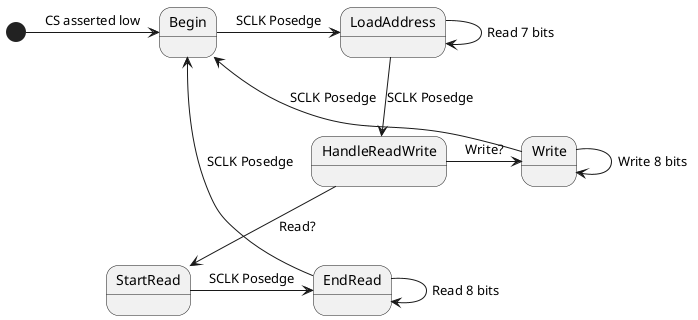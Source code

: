 @startuml
[*] -> Begin : CS asserted low
Begin -> LoadAddress : SCLK Posedge
LoadAddress -> LoadAddress : Read 7 bits
LoadAddress --> HandleReadWrite : SCLK Posedge
HandleReadWrite --> StartRead : Read?
StartRead -> EndRead : SCLK Posedge
HandleReadWrite -> Write : Write?
Write -> Write : Write 8 bits
EndRead --> Begin : SCLK Posedge
EndRead -> EndRead : Read 8 bits
Write --> Begin : SCLK Posedge
@enduml

